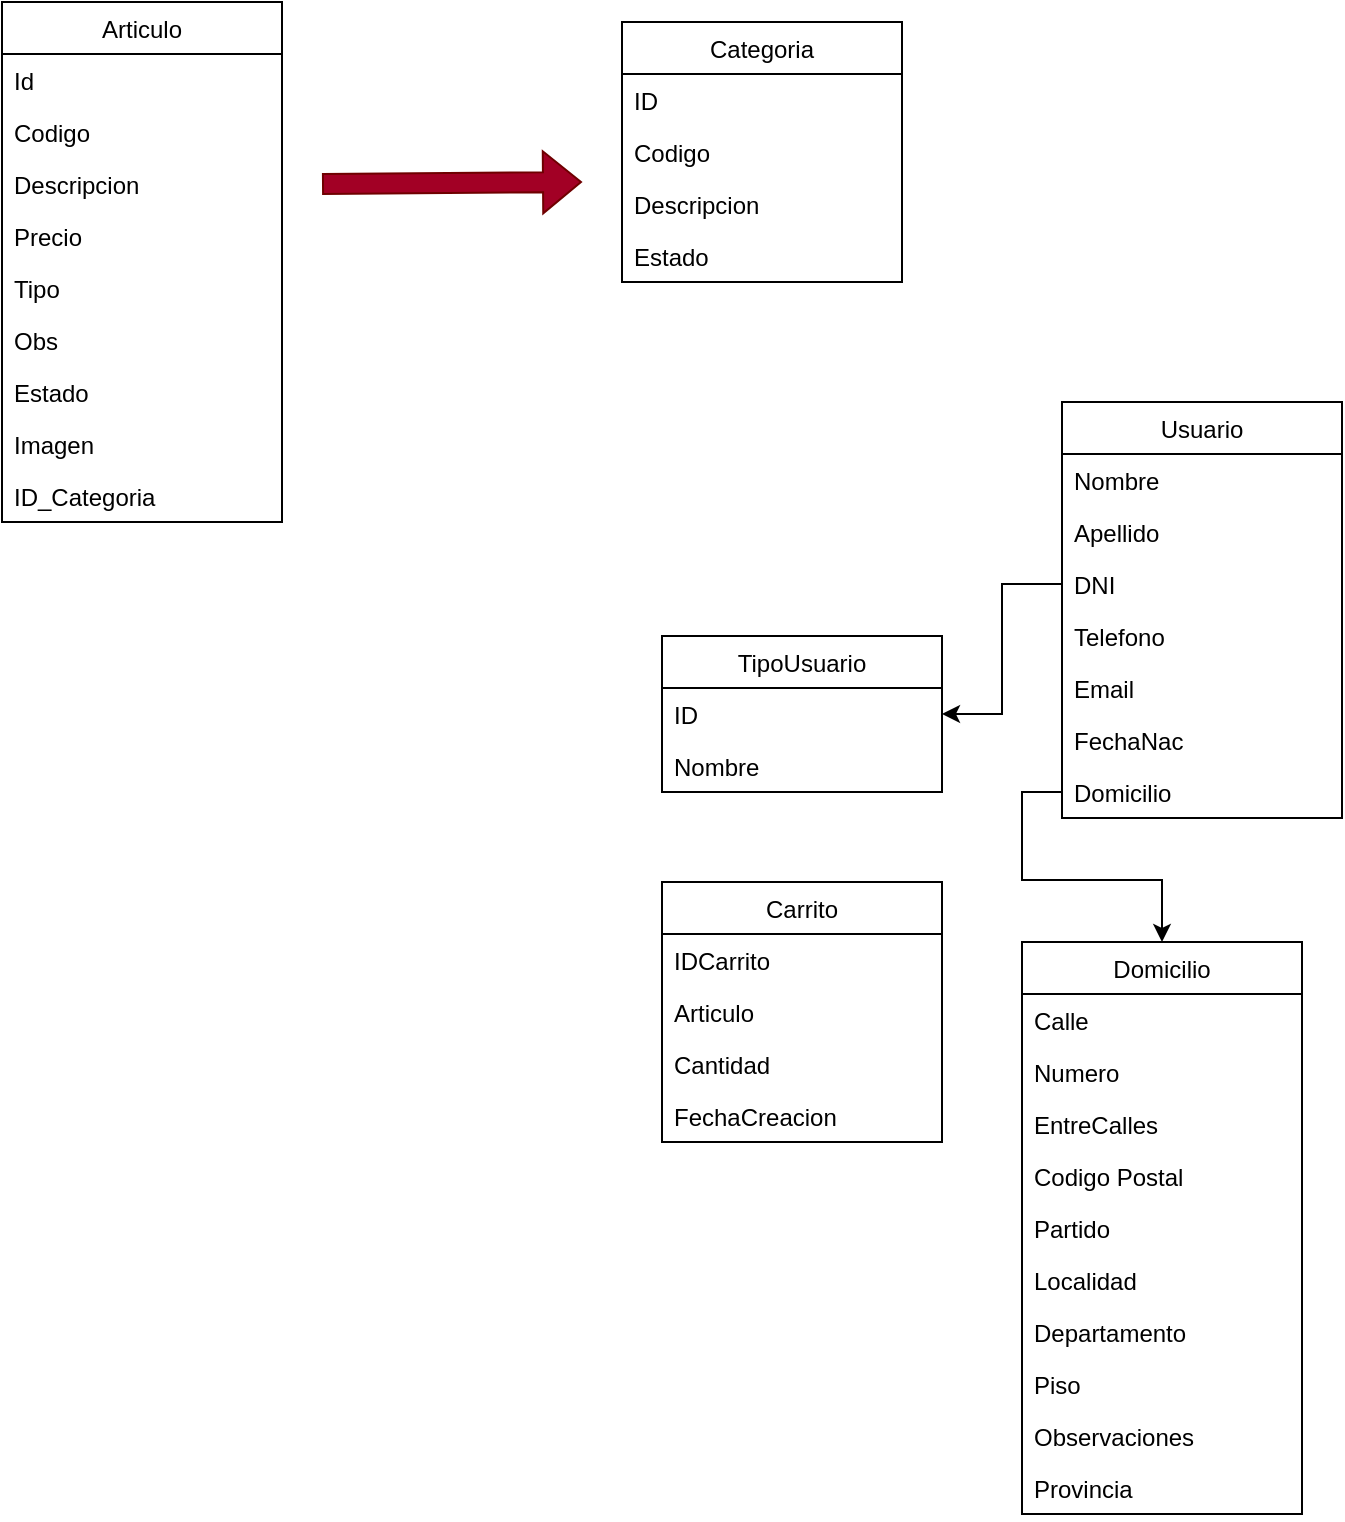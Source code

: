 <mxfile version="18.2.0" type="github">
  <diagram name="Page-1" id="58cdce13-f638-feb5-8d6f-7d28b1aa9fa0">
    <mxGraphModel dx="1345" dy="576" grid="1" gridSize="10" guides="1" tooltips="1" connect="1" arrows="1" fold="1" page="1" pageScale="1" pageWidth="1100" pageHeight="850" background="none" math="0" shadow="0">
      <root>
        <mxCell id="0" />
        <mxCell id="1" parent="0" />
        <mxCell id="4r9tOcqemsS-EXLaSC5y-1" value="Articulo" style="swimlane;fontStyle=0;childLayout=stackLayout;horizontal=1;startSize=26;fillColor=none;horizontalStack=0;resizeParent=1;resizeParentMax=0;resizeLast=0;collapsible=1;marginBottom=0;" vertex="1" parent="1">
          <mxGeometry x="70" y="30" width="140" height="260" as="geometry" />
        </mxCell>
        <mxCell id="4r9tOcqemsS-EXLaSC5y-2" value="Id" style="text;strokeColor=none;fillColor=none;align=left;verticalAlign=top;spacingLeft=4;spacingRight=4;overflow=hidden;rotatable=0;points=[[0,0.5],[1,0.5]];portConstraint=eastwest;" vertex="1" parent="4r9tOcqemsS-EXLaSC5y-1">
          <mxGeometry y="26" width="140" height="26" as="geometry" />
        </mxCell>
        <mxCell id="4r9tOcqemsS-EXLaSC5y-3" value="Codigo" style="text;strokeColor=none;fillColor=none;align=left;verticalAlign=top;spacingLeft=4;spacingRight=4;overflow=hidden;rotatable=0;points=[[0,0.5],[1,0.5]];portConstraint=eastwest;" vertex="1" parent="4r9tOcqemsS-EXLaSC5y-1">
          <mxGeometry y="52" width="140" height="26" as="geometry" />
        </mxCell>
        <mxCell id="4r9tOcqemsS-EXLaSC5y-4" value="Descripcion" style="text;strokeColor=none;fillColor=none;align=left;verticalAlign=top;spacingLeft=4;spacingRight=4;overflow=hidden;rotatable=0;points=[[0,0.5],[1,0.5]];portConstraint=eastwest;" vertex="1" parent="4r9tOcqemsS-EXLaSC5y-1">
          <mxGeometry y="78" width="140" height="26" as="geometry" />
        </mxCell>
        <mxCell id="4r9tOcqemsS-EXLaSC5y-13" value="Precio" style="text;strokeColor=none;fillColor=none;align=left;verticalAlign=top;spacingLeft=4;spacingRight=4;overflow=hidden;rotatable=0;points=[[0,0.5],[1,0.5]];portConstraint=eastwest;" vertex="1" parent="4r9tOcqemsS-EXLaSC5y-1">
          <mxGeometry y="104" width="140" height="26" as="geometry" />
        </mxCell>
        <mxCell id="4r9tOcqemsS-EXLaSC5y-14" value="Tipo" style="text;strokeColor=none;fillColor=none;align=left;verticalAlign=top;spacingLeft=4;spacingRight=4;overflow=hidden;rotatable=0;points=[[0,0.5],[1,0.5]];portConstraint=eastwest;" vertex="1" parent="4r9tOcqemsS-EXLaSC5y-1">
          <mxGeometry y="130" width="140" height="26" as="geometry" />
        </mxCell>
        <mxCell id="4r9tOcqemsS-EXLaSC5y-15" value="Obs" style="text;strokeColor=none;fillColor=none;align=left;verticalAlign=top;spacingLeft=4;spacingRight=4;overflow=hidden;rotatable=0;points=[[0,0.5],[1,0.5]];portConstraint=eastwest;" vertex="1" parent="4r9tOcqemsS-EXLaSC5y-1">
          <mxGeometry y="156" width="140" height="26" as="geometry" />
        </mxCell>
        <mxCell id="4r9tOcqemsS-EXLaSC5y-16" value="Estado" style="text;strokeColor=none;fillColor=none;align=left;verticalAlign=top;spacingLeft=4;spacingRight=4;overflow=hidden;rotatable=0;points=[[0,0.5],[1,0.5]];portConstraint=eastwest;" vertex="1" parent="4r9tOcqemsS-EXLaSC5y-1">
          <mxGeometry y="182" width="140" height="26" as="geometry" />
        </mxCell>
        <mxCell id="4r9tOcqemsS-EXLaSC5y-38" value="Imagen" style="text;strokeColor=none;fillColor=none;align=left;verticalAlign=top;spacingLeft=4;spacingRight=4;overflow=hidden;rotatable=0;points=[[0,0.5],[1,0.5]];portConstraint=eastwest;" vertex="1" parent="4r9tOcqemsS-EXLaSC5y-1">
          <mxGeometry y="208" width="140" height="26" as="geometry" />
        </mxCell>
        <mxCell id="4r9tOcqemsS-EXLaSC5y-17" value="ID_Categoria" style="text;strokeColor=none;fillColor=none;align=left;verticalAlign=top;spacingLeft=4;spacingRight=4;overflow=hidden;rotatable=0;points=[[0,0.5],[1,0.5]];portConstraint=eastwest;" vertex="1" parent="4r9tOcqemsS-EXLaSC5y-1">
          <mxGeometry y="234" width="140" height="26" as="geometry" />
        </mxCell>
        <mxCell id="4r9tOcqemsS-EXLaSC5y-9" value="Categoria" style="swimlane;fontStyle=0;childLayout=stackLayout;horizontal=1;startSize=26;fillColor=none;horizontalStack=0;resizeParent=1;resizeParentMax=0;resizeLast=0;collapsible=1;marginBottom=0;" vertex="1" parent="1">
          <mxGeometry x="380" y="40" width="140" height="130" as="geometry" />
        </mxCell>
        <mxCell id="4r9tOcqemsS-EXLaSC5y-10" value="ID" style="text;strokeColor=none;fillColor=none;align=left;verticalAlign=top;spacingLeft=4;spacingRight=4;overflow=hidden;rotatable=0;points=[[0,0.5],[1,0.5]];portConstraint=eastwest;" vertex="1" parent="4r9tOcqemsS-EXLaSC5y-9">
          <mxGeometry y="26" width="140" height="26" as="geometry" />
        </mxCell>
        <mxCell id="4r9tOcqemsS-EXLaSC5y-11" value="Codigo" style="text;strokeColor=none;fillColor=none;align=left;verticalAlign=top;spacingLeft=4;spacingRight=4;overflow=hidden;rotatable=0;points=[[0,0.5],[1,0.5]];portConstraint=eastwest;" vertex="1" parent="4r9tOcqemsS-EXLaSC5y-9">
          <mxGeometry y="52" width="140" height="26" as="geometry" />
        </mxCell>
        <mxCell id="4r9tOcqemsS-EXLaSC5y-12" value="Descripcion" style="text;strokeColor=none;fillColor=none;align=left;verticalAlign=top;spacingLeft=4;spacingRight=4;overflow=hidden;rotatable=0;points=[[0,0.5],[1,0.5]];portConstraint=eastwest;" vertex="1" parent="4r9tOcqemsS-EXLaSC5y-9">
          <mxGeometry y="78" width="140" height="26" as="geometry" />
        </mxCell>
        <mxCell id="4r9tOcqemsS-EXLaSC5y-18" value="Estado" style="text;strokeColor=none;fillColor=none;align=left;verticalAlign=top;spacingLeft=4;spacingRight=4;overflow=hidden;rotatable=0;points=[[0,0.5],[1,0.5]];portConstraint=eastwest;" vertex="1" parent="4r9tOcqemsS-EXLaSC5y-9">
          <mxGeometry y="104" width="140" height="26" as="geometry" />
        </mxCell>
        <mxCell id="4r9tOcqemsS-EXLaSC5y-19" value="Usuario" style="swimlane;fontStyle=0;childLayout=stackLayout;horizontal=1;startSize=26;fillColor=none;horizontalStack=0;resizeParent=1;resizeParentMax=0;resizeLast=0;collapsible=1;marginBottom=0;" vertex="1" parent="1">
          <mxGeometry x="600" y="230" width="140" height="208" as="geometry" />
        </mxCell>
        <mxCell id="4r9tOcqemsS-EXLaSC5y-21" value="Nombre" style="text;strokeColor=none;fillColor=none;align=left;verticalAlign=top;spacingLeft=4;spacingRight=4;overflow=hidden;rotatable=0;points=[[0,0.5],[1,0.5]];portConstraint=eastwest;" vertex="1" parent="4r9tOcqemsS-EXLaSC5y-19">
          <mxGeometry y="26" width="140" height="26" as="geometry" />
        </mxCell>
        <mxCell id="4r9tOcqemsS-EXLaSC5y-22" value="Apellido" style="text;strokeColor=none;fillColor=none;align=left;verticalAlign=top;spacingLeft=4;spacingRight=4;overflow=hidden;rotatable=0;points=[[0,0.5],[1,0.5]];portConstraint=eastwest;" vertex="1" parent="4r9tOcqemsS-EXLaSC5y-19">
          <mxGeometry y="52" width="140" height="26" as="geometry" />
        </mxCell>
        <mxCell id="4r9tOcqemsS-EXLaSC5y-23" value="DNI" style="text;strokeColor=none;fillColor=none;align=left;verticalAlign=top;spacingLeft=4;spacingRight=4;overflow=hidden;rotatable=0;points=[[0,0.5],[1,0.5]];portConstraint=eastwest;" vertex="1" parent="4r9tOcqemsS-EXLaSC5y-19">
          <mxGeometry y="78" width="140" height="26" as="geometry" />
        </mxCell>
        <mxCell id="4r9tOcqemsS-EXLaSC5y-27" value="Telefono" style="text;strokeColor=none;fillColor=none;align=left;verticalAlign=top;spacingLeft=4;spacingRight=4;overflow=hidden;rotatable=0;points=[[0,0.5],[1,0.5]];portConstraint=eastwest;" vertex="1" parent="4r9tOcqemsS-EXLaSC5y-19">
          <mxGeometry y="104" width="140" height="26" as="geometry" />
        </mxCell>
        <mxCell id="4r9tOcqemsS-EXLaSC5y-24" value="Email" style="text;strokeColor=none;fillColor=none;align=left;verticalAlign=top;spacingLeft=4;spacingRight=4;overflow=hidden;rotatable=0;points=[[0,0.5],[1,0.5]];portConstraint=eastwest;" vertex="1" parent="4r9tOcqemsS-EXLaSC5y-19">
          <mxGeometry y="130" width="140" height="26" as="geometry" />
        </mxCell>
        <mxCell id="4r9tOcqemsS-EXLaSC5y-25" value="FechaNac" style="text;strokeColor=none;fillColor=none;align=left;verticalAlign=top;spacingLeft=4;spacingRight=4;overflow=hidden;rotatable=0;points=[[0,0.5],[1,0.5]];portConstraint=eastwest;" vertex="1" parent="4r9tOcqemsS-EXLaSC5y-19">
          <mxGeometry y="156" width="140" height="26" as="geometry" />
        </mxCell>
        <mxCell id="4r9tOcqemsS-EXLaSC5y-67" value="Domicilio" style="text;strokeColor=none;fillColor=none;align=left;verticalAlign=top;spacingLeft=4;spacingRight=4;overflow=hidden;rotatable=0;points=[[0,0.5],[1,0.5]];portConstraint=eastwest;" vertex="1" parent="4r9tOcqemsS-EXLaSC5y-19">
          <mxGeometry y="182" width="140" height="26" as="geometry" />
        </mxCell>
        <mxCell id="4r9tOcqemsS-EXLaSC5y-29" value="Domicilio" style="swimlane;fontStyle=0;childLayout=stackLayout;horizontal=1;startSize=26;fillColor=none;horizontalStack=0;resizeParent=1;resizeParentMax=0;resizeLast=0;collapsible=1;marginBottom=0;" vertex="1" parent="1">
          <mxGeometry x="580" y="500" width="140" height="286" as="geometry" />
        </mxCell>
        <mxCell id="4r9tOcqemsS-EXLaSC5y-37" value="Calle" style="text;strokeColor=none;fillColor=none;align=left;verticalAlign=top;spacingLeft=4;spacingRight=4;overflow=hidden;rotatable=0;points=[[0,0.5],[1,0.5]];portConstraint=eastwest;" vertex="1" parent="4r9tOcqemsS-EXLaSC5y-29">
          <mxGeometry y="26" width="140" height="26" as="geometry" />
        </mxCell>
        <mxCell id="4r9tOcqemsS-EXLaSC5y-31" value="Numero" style="text;strokeColor=none;fillColor=none;align=left;verticalAlign=top;spacingLeft=4;spacingRight=4;overflow=hidden;rotatable=0;points=[[0,0.5],[1,0.5]];portConstraint=eastwest;" vertex="1" parent="4r9tOcqemsS-EXLaSC5y-29">
          <mxGeometry y="52" width="140" height="26" as="geometry" />
        </mxCell>
        <mxCell id="4r9tOcqemsS-EXLaSC5y-32" value="EntreCalles" style="text;strokeColor=none;fillColor=none;align=left;verticalAlign=top;spacingLeft=4;spacingRight=4;overflow=hidden;rotatable=0;points=[[0,0.5],[1,0.5]];portConstraint=eastwest;" vertex="1" parent="4r9tOcqemsS-EXLaSC5y-29">
          <mxGeometry y="78" width="140" height="26" as="geometry" />
        </mxCell>
        <mxCell id="4r9tOcqemsS-EXLaSC5y-33" value="Codigo Postal" style="text;strokeColor=none;fillColor=none;align=left;verticalAlign=top;spacingLeft=4;spacingRight=4;overflow=hidden;rotatable=0;points=[[0,0.5],[1,0.5]];portConstraint=eastwest;" vertex="1" parent="4r9tOcqemsS-EXLaSC5y-29">
          <mxGeometry y="104" width="140" height="26" as="geometry" />
        </mxCell>
        <mxCell id="4r9tOcqemsS-EXLaSC5y-56" value="Partido" style="text;strokeColor=none;fillColor=none;align=left;verticalAlign=top;spacingLeft=4;spacingRight=4;overflow=hidden;rotatable=0;points=[[0,0.5],[1,0.5]];portConstraint=eastwest;" vertex="1" parent="4r9tOcqemsS-EXLaSC5y-29">
          <mxGeometry y="130" width="140" height="26" as="geometry" />
        </mxCell>
        <mxCell id="4r9tOcqemsS-EXLaSC5y-34" value="Localidad" style="text;strokeColor=none;fillColor=none;align=left;verticalAlign=top;spacingLeft=4;spacingRight=4;overflow=hidden;rotatable=0;points=[[0,0.5],[1,0.5]];portConstraint=eastwest;" vertex="1" parent="4r9tOcqemsS-EXLaSC5y-29">
          <mxGeometry y="156" width="140" height="26" as="geometry" />
        </mxCell>
        <mxCell id="4r9tOcqemsS-EXLaSC5y-57" value="Departamento" style="text;strokeColor=none;fillColor=none;align=left;verticalAlign=top;spacingLeft=4;spacingRight=4;overflow=hidden;rotatable=0;points=[[0,0.5],[1,0.5]];portConstraint=eastwest;" vertex="1" parent="4r9tOcqemsS-EXLaSC5y-29">
          <mxGeometry y="182" width="140" height="26" as="geometry" />
        </mxCell>
        <mxCell id="4r9tOcqemsS-EXLaSC5y-58" value="Piso" style="text;strokeColor=none;fillColor=none;align=left;verticalAlign=top;spacingLeft=4;spacingRight=4;overflow=hidden;rotatable=0;points=[[0,0.5],[1,0.5]];portConstraint=eastwest;" vertex="1" parent="4r9tOcqemsS-EXLaSC5y-29">
          <mxGeometry y="208" width="140" height="26" as="geometry" />
        </mxCell>
        <mxCell id="4r9tOcqemsS-EXLaSC5y-59" value="Observaciones" style="text;strokeColor=none;fillColor=none;align=left;verticalAlign=top;spacingLeft=4;spacingRight=4;overflow=hidden;rotatable=0;points=[[0,0.5],[1,0.5]];portConstraint=eastwest;" vertex="1" parent="4r9tOcqemsS-EXLaSC5y-29">
          <mxGeometry y="234" width="140" height="26" as="geometry" />
        </mxCell>
        <mxCell id="4r9tOcqemsS-EXLaSC5y-35" value="Provincia" style="text;strokeColor=none;fillColor=none;align=left;verticalAlign=top;spacingLeft=4;spacingRight=4;overflow=hidden;rotatable=0;points=[[0,0.5],[1,0.5]];portConstraint=eastwest;" vertex="1" parent="4r9tOcqemsS-EXLaSC5y-29">
          <mxGeometry y="260" width="140" height="26" as="geometry" />
        </mxCell>
        <mxCell id="4r9tOcqemsS-EXLaSC5y-49" value="Carrito" style="swimlane;fontStyle=0;childLayout=stackLayout;horizontal=1;startSize=26;fillColor=none;horizontalStack=0;resizeParent=1;resizeParentMax=0;resizeLast=0;collapsible=1;marginBottom=0;" vertex="1" parent="1">
          <mxGeometry x="400" y="470" width="140" height="130" as="geometry" />
        </mxCell>
        <mxCell id="4r9tOcqemsS-EXLaSC5y-50" value="IDCarrito" style="text;strokeColor=none;fillColor=none;align=left;verticalAlign=top;spacingLeft=4;spacingRight=4;overflow=hidden;rotatable=0;points=[[0,0.5],[1,0.5]];portConstraint=eastwest;" vertex="1" parent="4r9tOcqemsS-EXLaSC5y-49">
          <mxGeometry y="26" width="140" height="26" as="geometry" />
        </mxCell>
        <mxCell id="4r9tOcqemsS-EXLaSC5y-51" value="Articulo" style="text;strokeColor=none;fillColor=none;align=left;verticalAlign=top;spacingLeft=4;spacingRight=4;overflow=hidden;rotatable=0;points=[[0,0.5],[1,0.5]];portConstraint=eastwest;" vertex="1" parent="4r9tOcqemsS-EXLaSC5y-49">
          <mxGeometry y="52" width="140" height="26" as="geometry" />
        </mxCell>
        <mxCell id="4r9tOcqemsS-EXLaSC5y-52" value="Cantidad" style="text;strokeColor=none;fillColor=none;align=left;verticalAlign=top;spacingLeft=4;spacingRight=4;overflow=hidden;rotatable=0;points=[[0,0.5],[1,0.5]];portConstraint=eastwest;" vertex="1" parent="4r9tOcqemsS-EXLaSC5y-49">
          <mxGeometry y="78" width="140" height="26" as="geometry" />
        </mxCell>
        <mxCell id="4r9tOcqemsS-EXLaSC5y-55" value="FechaCreacion" style="text;strokeColor=none;fillColor=none;align=left;verticalAlign=top;spacingLeft=4;spacingRight=4;overflow=hidden;rotatable=0;points=[[0,0.5],[1,0.5]];portConstraint=eastwest;" vertex="1" parent="4r9tOcqemsS-EXLaSC5y-49">
          <mxGeometry y="104" width="140" height="26" as="geometry" />
        </mxCell>
        <mxCell id="4r9tOcqemsS-EXLaSC5y-60" value="TipoUsuario" style="swimlane;fontStyle=0;childLayout=stackLayout;horizontal=1;startSize=26;fillColor=none;horizontalStack=0;resizeParent=1;resizeParentMax=0;resizeLast=0;collapsible=1;marginBottom=0;" vertex="1" parent="1">
          <mxGeometry x="400" y="347" width="140" height="78" as="geometry" />
        </mxCell>
        <mxCell id="4r9tOcqemsS-EXLaSC5y-61" value="ID" style="text;strokeColor=none;fillColor=none;align=left;verticalAlign=top;spacingLeft=4;spacingRight=4;overflow=hidden;rotatable=0;points=[[0,0.5],[1,0.5]];portConstraint=eastwest;" vertex="1" parent="4r9tOcqemsS-EXLaSC5y-60">
          <mxGeometry y="26" width="140" height="26" as="geometry" />
        </mxCell>
        <mxCell id="4r9tOcqemsS-EXLaSC5y-62" value="Nombre" style="text;strokeColor=none;fillColor=none;align=left;verticalAlign=top;spacingLeft=4;spacingRight=4;overflow=hidden;rotatable=0;points=[[0,0.5],[1,0.5]];portConstraint=eastwest;" vertex="1" parent="4r9tOcqemsS-EXLaSC5y-60">
          <mxGeometry y="52" width="140" height="26" as="geometry" />
        </mxCell>
        <mxCell id="4r9tOcqemsS-EXLaSC5y-66" style="edgeStyle=orthogonalEdgeStyle;rounded=0;orthogonalLoop=1;jettySize=auto;html=1;" edge="1" parent="1" source="4r9tOcqemsS-EXLaSC5y-23" target="4r9tOcqemsS-EXLaSC5y-61">
          <mxGeometry relative="1" as="geometry" />
        </mxCell>
        <mxCell id="4r9tOcqemsS-EXLaSC5y-68" style="edgeStyle=orthogonalEdgeStyle;rounded=0;orthogonalLoop=1;jettySize=auto;html=1;" edge="1" parent="1" source="4r9tOcqemsS-EXLaSC5y-67" target="4r9tOcqemsS-EXLaSC5y-29">
          <mxGeometry relative="1" as="geometry" />
        </mxCell>
        <mxCell id="HLows6BcIKthp9Qr37mT-2" value="" style="shape=flexArrow;endArrow=classic;html=1;rounded=0;fillColor=#a20025;strokeColor=#6F0000;" edge="1" parent="1">
          <mxGeometry width="50" height="50" relative="1" as="geometry">
            <mxPoint x="230" y="121" as="sourcePoint" />
            <mxPoint x="360" y="120" as="targetPoint" />
          </mxGeometry>
        </mxCell>
      </root>
    </mxGraphModel>
  </diagram>
</mxfile>
